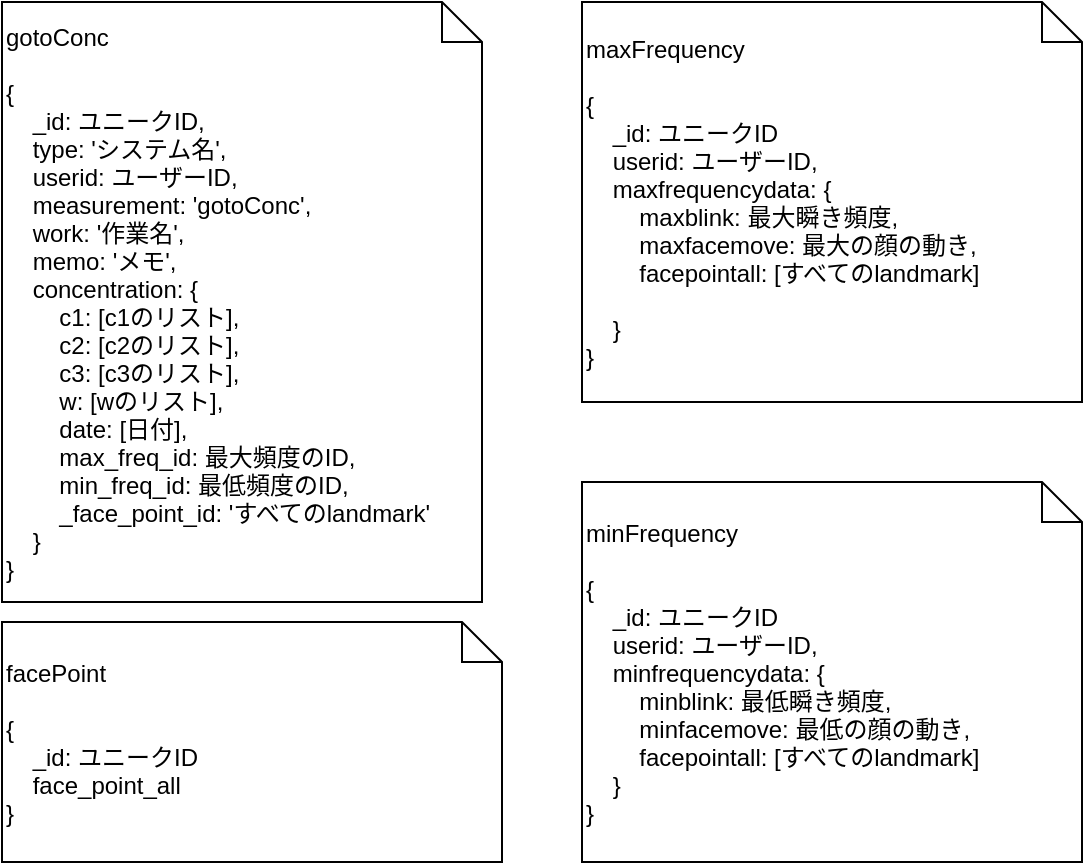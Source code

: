<mxfile>
    <diagram id="n0STEYiQji86C_9OtyRO" name="ページ1">
        <mxGraphModel dx="678" dy="398" grid="1" gridSize="10" guides="1" tooltips="1" connect="1" arrows="1" fold="1" page="1" pageScale="1" pageWidth="850" pageHeight="1100" math="0" shadow="0">
            <root>
                <mxCell id="0"/>
                <mxCell id="1" parent="0"/>
                <mxCell id="2" value="gotoConc&#10;&#10;{&#10;    _id: ユニークID,&#10;    type: 'システム名',&#10;    userid: ユーザーID,&#10;    measurement: 'gotoConc',&#10;    work: '作業名',&#10;    memo: 'メモ',&#10;    concentration: {&#10;        c1: [c1のリスト],&#10;        c2: [c2のリスト],&#10;        c3: [c3のリスト],&#10;        w: [wのリスト],&#10;        date: [日付],&#10;        max_freq_id: 最大頻度のID,&#10;        min_freq_id: 最低頻度のID,&#10;        _face_point_id: 'すべてのlandmark'&#10;    }&#10;}" style="shape=note;size=20;fillColor=none;align=left;" parent="1" vertex="1">
                    <mxGeometry x="280" y="540" width="240" height="300" as="geometry"/>
                </mxCell>
                <mxCell id="3" value="maxFrequency&#10;&#10;{&#10;    _id: ユニークID&#10;    userid: ユーザーID,&#10;    maxfrequencydata: {&#10;        maxblink: 最大瞬き頻度,&#10;        maxfacemove: 最大の顔の動き,&#10;        facepointall: [すべてのlandmark]&#10;&#10;    }&#10;}" style="shape=note;size=20;fillColor=none;align=left;" parent="1" vertex="1">
                    <mxGeometry x="570" y="540" width="250" height="200" as="geometry"/>
                </mxCell>
                <mxCell id="4" value="facePoint&#10;&#10;{&#10;    _id: ユニークID&#10;    face_point_all&#10;} " style="shape=note;size=20;fillColor=none;align=left;" parent="1" vertex="1">
                    <mxGeometry x="280" y="850" width="250" height="120" as="geometry"/>
                </mxCell>
                <mxCell id="5" value="minFrequency&#10;&#10;{&#10;    _id: ユニークID&#10;    userid: ユーザーID,&#10;    minfrequencydata: {&#10;        minblink: 最低瞬き頻度,&#10;        minfacemove: 最低の顔の動き,&#10;        facepointall: [すべてのlandmark]&#10;    }&#10;}" style="shape=note;size=20;fillColor=none;align=left;" vertex="1" parent="1">
                    <mxGeometry x="570" y="780" width="250" height="190" as="geometry"/>
                </mxCell>
            </root>
        </mxGraphModel>
    </diagram>
</mxfile>